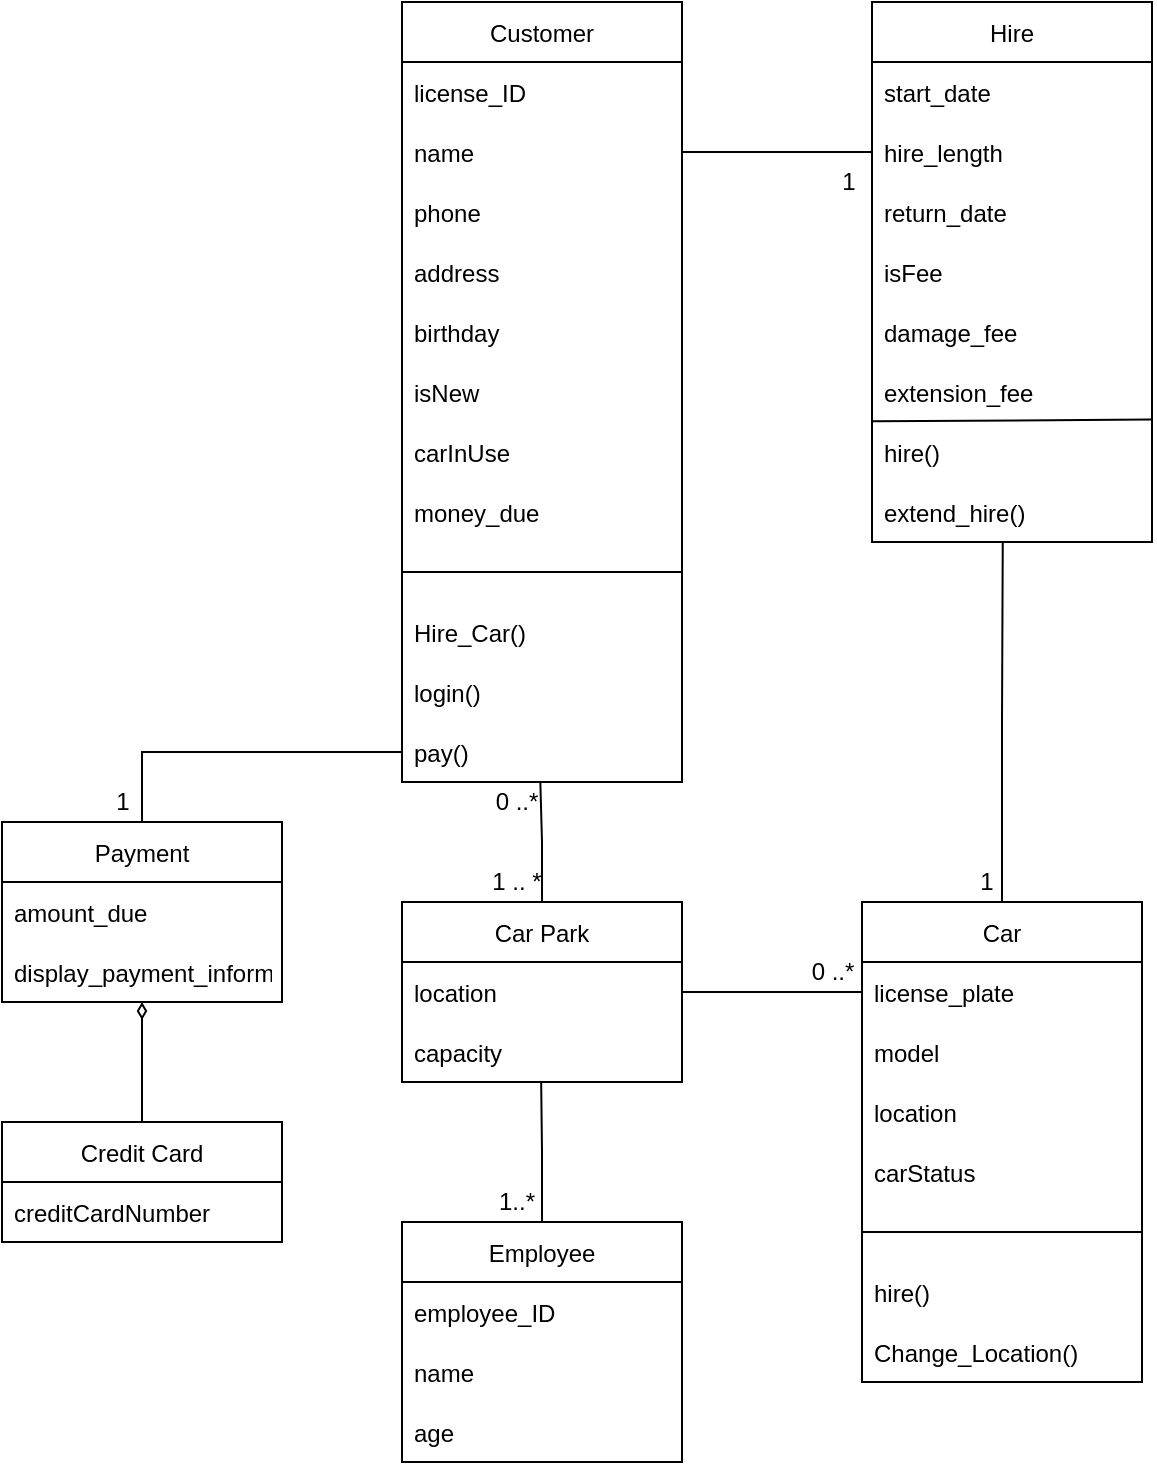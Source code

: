<mxfile version="17.5.0" type="google"><diagram id="Q9zCMjPbEm7uwgnjjk9k" name="Page-1"><mxGraphModel grid="1" page="1" gridSize="10" guides="1" tooltips="1" connect="1" arrows="1" fold="1" pageScale="1" pageWidth="850" pageHeight="1100" math="0" shadow="0"><root><mxCell id="0"/><mxCell id="1" parent="0"/><mxCell id="l8EElm-lrA3M2qKHBLBK-8" value="Customer" style="swimlane;fontStyle=0;childLayout=stackLayout;horizontal=1;startSize=30;horizontalStack=0;resizeParent=1;resizeParentMax=0;resizeLast=0;collapsible=1;marginBottom=0;" vertex="1" parent="1"><mxGeometry x="50" y="80" width="140" height="390" as="geometry"><mxRectangle x="350" y="90" width="80" height="30" as="alternateBounds"/></mxGeometry></mxCell><mxCell id="l8EElm-lrA3M2qKHBLBK-9" value="license_ID" style="text;strokeColor=none;fillColor=none;align=left;verticalAlign=middle;spacingLeft=4;spacingRight=4;overflow=hidden;points=[[0,0.5],[1,0.5]];portConstraint=eastwest;rotatable=0;" vertex="1" parent="l8EElm-lrA3M2qKHBLBK-8"><mxGeometry y="30" width="140" height="30" as="geometry"/></mxCell><mxCell id="l8EElm-lrA3M2qKHBLBK-10" value="name" style="text;strokeColor=none;fillColor=none;align=left;verticalAlign=middle;spacingLeft=4;spacingRight=4;overflow=hidden;points=[[0,0.5],[1,0.5]];portConstraint=eastwest;rotatable=0;" vertex="1" parent="l8EElm-lrA3M2qKHBLBK-8"><mxGeometry y="60" width="140" height="30" as="geometry"/></mxCell><mxCell id="l8EElm-lrA3M2qKHBLBK-11" value="phone    " style="text;strokeColor=none;fillColor=none;align=left;verticalAlign=middle;spacingLeft=4;spacingRight=4;overflow=hidden;points=[[0,0.5],[1,0.5]];portConstraint=eastwest;rotatable=0;" vertex="1" parent="l8EElm-lrA3M2qKHBLBK-8"><mxGeometry y="90" width="140" height="30" as="geometry"/></mxCell><mxCell id="l8EElm-lrA3M2qKHBLBK-24" value="address" style="text;strokeColor=none;fillColor=none;align=left;verticalAlign=middle;spacingLeft=4;spacingRight=4;overflow=hidden;points=[[0,0.5],[1,0.5]];portConstraint=eastwest;rotatable=0;" vertex="1" parent="l8EElm-lrA3M2qKHBLBK-8"><mxGeometry y="120" width="140" height="30" as="geometry"/></mxCell><mxCell id="l8EElm-lrA3M2qKHBLBK-26" value="birthday" style="text;strokeColor=none;fillColor=none;align=left;verticalAlign=middle;spacingLeft=4;spacingRight=4;overflow=hidden;points=[[0,0.5],[1,0.5]];portConstraint=eastwest;rotatable=0;" vertex="1" parent="l8EElm-lrA3M2qKHBLBK-8"><mxGeometry y="150" width="140" height="30" as="geometry"/></mxCell><mxCell id="7nH2GKRuT4sP9qlqa7S7-11" value="isNew" style="text;strokeColor=none;fillColor=none;align=left;verticalAlign=middle;spacingLeft=4;spacingRight=4;overflow=hidden;points=[[0,0.5],[1,0.5]];portConstraint=eastwest;rotatable=0;" vertex="1" parent="l8EElm-lrA3M2qKHBLBK-8"><mxGeometry y="180" width="140" height="30" as="geometry"/></mxCell><mxCell id="Rw77s3EJStv9T99P1MVM-1" value="carInUse" style="text;strokeColor=none;fillColor=none;align=left;verticalAlign=middle;spacingLeft=4;spacingRight=4;overflow=hidden;points=[[0,0.5],[1,0.5]];portConstraint=eastwest;rotatable=0;" vertex="1" parent="l8EElm-lrA3M2qKHBLBK-8"><mxGeometry y="210" width="140" height="30" as="geometry"/></mxCell><mxCell id="Rw77s3EJStv9T99P1MVM-3" value="money_due" style="text;strokeColor=none;fillColor=none;align=left;verticalAlign=middle;spacingLeft=4;spacingRight=4;overflow=hidden;points=[[0,0.5],[1,0.5]];portConstraint=eastwest;rotatable=0;" vertex="1" parent="l8EElm-lrA3M2qKHBLBK-8"><mxGeometry y="240" width="140" height="30" as="geometry"/></mxCell><mxCell id="7nH2GKRuT4sP9qlqa7S7-14" value="" style="endArrow=none;html=1;rounded=0;entryX=1;entryY=0.5;entryDx=0;entryDy=0;exitX=0;exitY=0.5;exitDx=0;exitDy=0;" edge="1" parent="l8EElm-lrA3M2qKHBLBK-8" source="7nH2GKRuT4sP9qlqa7S7-13" target="7nH2GKRuT4sP9qlqa7S7-13"><mxGeometry width="50" height="50" relative="1" as="geometry"><mxPoint y="270" as="sourcePoint"/><mxPoint x="50" y="220" as="targetPoint"/></mxGeometry></mxCell><mxCell id="7nH2GKRuT4sP9qlqa7S7-13" style="text;strokeColor=none;fillColor=none;align=left;verticalAlign=middle;spacingLeft=4;spacingRight=4;overflow=hidden;points=[[0,0.5],[1,0.5]];portConstraint=eastwest;rotatable=0;" vertex="1" parent="l8EElm-lrA3M2qKHBLBK-8"><mxGeometry y="270" width="140" height="30" as="geometry"/></mxCell><mxCell id="l8EElm-lrA3M2qKHBLBK-29" value="Hire_Car()" style="text;strokeColor=none;fillColor=none;align=left;verticalAlign=middle;spacingLeft=4;spacingRight=4;overflow=hidden;points=[[0,0.5],[1,0.5]];portConstraint=eastwest;rotatable=0;" vertex="1" parent="l8EElm-lrA3M2qKHBLBK-8"><mxGeometry y="300" width="140" height="30" as="geometry"/></mxCell><mxCell id="7nH2GKRuT4sP9qlqa7S7-15" value="login()" style="text;strokeColor=none;fillColor=none;align=left;verticalAlign=middle;spacingLeft=4;spacingRight=4;overflow=hidden;points=[[0,0.5],[1,0.5]];portConstraint=eastwest;rotatable=0;" vertex="1" parent="l8EElm-lrA3M2qKHBLBK-8"><mxGeometry y="330" width="140" height="30" as="geometry"/></mxCell><mxCell id="7nH2GKRuT4sP9qlqa7S7-29" value="pay()" style="text;strokeColor=none;fillColor=none;align=left;verticalAlign=middle;spacingLeft=4;spacingRight=4;overflow=hidden;points=[[0,0.5],[1,0.5]];portConstraint=eastwest;rotatable=0;" vertex="1" parent="l8EElm-lrA3M2qKHBLBK-8"><mxGeometry y="360" width="140" height="30" as="geometry"/></mxCell><mxCell id="l8EElm-lrA3M2qKHBLBK-12" value="Hire" style="swimlane;fontStyle=0;childLayout=stackLayout;horizontal=1;startSize=30;horizontalStack=0;resizeParent=1;resizeParentMax=0;resizeLast=0;collapsible=1;marginBottom=0;" vertex="1" parent="1"><mxGeometry x="285" y="80" width="140" height="270" as="geometry"/></mxCell><mxCell id="l8EElm-lrA3M2qKHBLBK-13" value="start_date" style="text;strokeColor=none;fillColor=none;align=left;verticalAlign=middle;spacingLeft=4;spacingRight=4;overflow=hidden;points=[[0,0.5],[1,0.5]];portConstraint=eastwest;rotatable=0;" vertex="1" parent="l8EElm-lrA3M2qKHBLBK-12"><mxGeometry y="30" width="140" height="30" as="geometry"/></mxCell><mxCell id="l8EElm-lrA3M2qKHBLBK-14" value="hire_length" style="text;strokeColor=none;fillColor=none;align=left;verticalAlign=middle;spacingLeft=4;spacingRight=4;overflow=hidden;points=[[0,0.5],[1,0.5]];portConstraint=eastwest;rotatable=0;" vertex="1" parent="l8EElm-lrA3M2qKHBLBK-12"><mxGeometry y="60" width="140" height="30" as="geometry"/></mxCell><mxCell id="l8EElm-lrA3M2qKHBLBK-15" value="return_date" style="text;strokeColor=none;fillColor=none;align=left;verticalAlign=middle;spacingLeft=4;spacingRight=4;overflow=hidden;points=[[0,0.5],[1,0.5]];portConstraint=eastwest;rotatable=0;" vertex="1" parent="l8EElm-lrA3M2qKHBLBK-12"><mxGeometry y="90" width="140" height="30" as="geometry"/></mxCell><mxCell id="l8EElm-lrA3M2qKHBLBK-37" value="isFee" style="text;strokeColor=none;fillColor=none;align=left;verticalAlign=middle;spacingLeft=4;spacingRight=4;overflow=hidden;points=[[0,0.5],[1,0.5]];portConstraint=eastwest;rotatable=0;" vertex="1" parent="l8EElm-lrA3M2qKHBLBK-12"><mxGeometry y="120" width="140" height="30" as="geometry"/></mxCell><mxCell id="l8EElm-lrA3M2qKHBLBK-38" value="damage_fee" style="text;strokeColor=none;fillColor=none;align=left;verticalAlign=middle;spacingLeft=4;spacingRight=4;overflow=hidden;points=[[0,0.5],[1,0.5]];portConstraint=eastwest;rotatable=0;" vertex="1" parent="l8EElm-lrA3M2qKHBLBK-12"><mxGeometry y="150" width="140" height="30" as="geometry"/></mxCell><mxCell id="l8EElm-lrA3M2qKHBLBK-68" value="extension_fee" style="text;strokeColor=none;fillColor=none;align=left;verticalAlign=middle;spacingLeft=4;spacingRight=4;overflow=hidden;points=[[0,0.5],[1,0.5]];portConstraint=eastwest;rotatable=0;" vertex="1" parent="l8EElm-lrA3M2qKHBLBK-12"><mxGeometry y="180" width="140" height="30" as="geometry"/></mxCell><mxCell id="l8EElm-lrA3M2qKHBLBK-39" value="hire()" style="text;strokeColor=none;fillColor=none;align=left;verticalAlign=middle;spacingLeft=4;spacingRight=4;overflow=hidden;points=[[0,0.5],[1,0.5]];portConstraint=eastwest;rotatable=0;" vertex="1" parent="l8EElm-lrA3M2qKHBLBK-12"><mxGeometry y="210" width="140" height="30" as="geometry"/></mxCell><mxCell id="7nH2GKRuT4sP9qlqa7S7-16" value="extend_hire()" style="text;strokeColor=none;fillColor=none;align=left;verticalAlign=middle;spacingLeft=4;spacingRight=4;overflow=hidden;points=[[0,0.5],[1,0.5]];portConstraint=eastwest;rotatable=0;" vertex="1" parent="l8EElm-lrA3M2qKHBLBK-12"><mxGeometry y="240" width="140" height="30" as="geometry"/></mxCell><mxCell id="l8EElm-lrA3M2qKHBLBK-69" value="" style="endArrow=none;html=1;rounded=0;entryX=0.997;entryY=-0.04;entryDx=0;entryDy=0;entryPerimeter=0;exitX=0.003;exitY=-0.013;exitDx=0;exitDy=0;exitPerimeter=0;" edge="1" parent="l8EElm-lrA3M2qKHBLBK-12" source="l8EElm-lrA3M2qKHBLBK-39" target="l8EElm-lrA3M2qKHBLBK-39"><mxGeometry width="50" height="50" relative="1" as="geometry"><mxPoint x="-20" y="20" as="sourcePoint"/><mxPoint x="30" y="-30" as="targetPoint"/></mxGeometry></mxCell><mxCell id="7nH2GKRuT4sP9qlqa7S7-23" style="edgeStyle=orthogonalEdgeStyle;rounded=0;orthogonalLoop=1;jettySize=auto;html=1;exitX=0.5;exitY=0;exitDx=0;exitDy=0;entryX=0.467;entryY=0.993;entryDx=0;entryDy=0;entryPerimeter=0;endArrow=none;endFill=0;" edge="1" parent="1" source="l8EElm-lrA3M2qKHBLBK-16" target="7nH2GKRuT4sP9qlqa7S7-16"><mxGeometry relative="1" as="geometry"/></mxCell><mxCell id="l8EElm-lrA3M2qKHBLBK-16" value="Car" style="swimlane;fontStyle=0;childLayout=stackLayout;horizontal=1;startSize=30;horizontalStack=0;resizeParent=1;resizeParentMax=0;resizeLast=0;collapsible=1;marginBottom=0;" vertex="1" parent="1"><mxGeometry x="280" y="530" width="140" height="240" as="geometry"/></mxCell><mxCell id="l8EElm-lrA3M2qKHBLBK-17" value="license_plate" style="text;strokeColor=none;fillColor=none;align=left;verticalAlign=middle;spacingLeft=4;spacingRight=4;overflow=hidden;points=[[0,0.5],[1,0.5]];portConstraint=eastwest;rotatable=0;" vertex="1" parent="l8EElm-lrA3M2qKHBLBK-16"><mxGeometry y="30" width="140" height="30" as="geometry"/></mxCell><mxCell id="l8EElm-lrA3M2qKHBLBK-18" value="model" style="text;strokeColor=none;fillColor=none;align=left;verticalAlign=middle;spacingLeft=4;spacingRight=4;overflow=hidden;points=[[0,0.5],[1,0.5]];portConstraint=eastwest;rotatable=0;" vertex="1" parent="l8EElm-lrA3M2qKHBLBK-16"><mxGeometry y="60" width="140" height="30" as="geometry"/></mxCell><mxCell id="l8EElm-lrA3M2qKHBLBK-31" value="location" style="text;strokeColor=none;fillColor=none;align=left;verticalAlign=middle;spacingLeft=4;spacingRight=4;overflow=hidden;points=[[0,0.5],[1,0.5]];portConstraint=eastwest;rotatable=0;" vertex="1" parent="l8EElm-lrA3M2qKHBLBK-16"><mxGeometry y="90" width="140" height="30" as="geometry"/></mxCell><mxCell id="7nH2GKRuT4sP9qlqa7S7-34" value="carStatus" style="text;strokeColor=none;fillColor=none;align=left;verticalAlign=middle;spacingLeft=4;spacingRight=4;overflow=hidden;points=[[0,0.5],[1,0.5]];portConstraint=eastwest;rotatable=0;" vertex="1" parent="l8EElm-lrA3M2qKHBLBK-16"><mxGeometry y="120" width="140" height="30" as="geometry"/></mxCell><mxCell id="7nH2GKRuT4sP9qlqa7S7-31" style="text;strokeColor=none;fillColor=none;align=left;verticalAlign=middle;spacingLeft=4;spacingRight=4;overflow=hidden;points=[[0,0.5],[1,0.5]];portConstraint=eastwest;rotatable=0;" vertex="1" parent="l8EElm-lrA3M2qKHBLBK-16"><mxGeometry y="150" width="140" height="30" as="geometry"/></mxCell><mxCell id="l8EElm-lrA3M2qKHBLBK-32" value="hire()" style="text;strokeColor=none;fillColor=none;align=left;verticalAlign=middle;spacingLeft=4;spacingRight=4;overflow=hidden;points=[[0,0.5],[1,0.5]];portConstraint=eastwest;rotatable=0;" vertex="1" parent="l8EElm-lrA3M2qKHBLBK-16"><mxGeometry y="180" width="140" height="30" as="geometry"/></mxCell><mxCell id="Rw77s3EJStv9T99P1MVM-6" value="Change_Location()" style="text;strokeColor=none;fillColor=none;align=left;verticalAlign=middle;spacingLeft=4;spacingRight=4;overflow=hidden;points=[[0,0.5],[1,0.5]];portConstraint=eastwest;rotatable=0;" vertex="1" parent="l8EElm-lrA3M2qKHBLBK-16"><mxGeometry y="210" width="140" height="30" as="geometry"/></mxCell><mxCell id="l8EElm-lrA3M2qKHBLBK-36" value="" style="endArrow=none;html=1;rounded=0;exitX=0;exitY=0.5;exitDx=0;exitDy=0;entryX=1;entryY=0.5;entryDx=0;entryDy=0;" edge="1" parent="l8EElm-lrA3M2qKHBLBK-16" source="7nH2GKRuT4sP9qlqa7S7-31" target="7nH2GKRuT4sP9qlqa7S7-31"><mxGeometry width="50" height="50" relative="1" as="geometry"><mxPoint y="120" as="sourcePoint"/><mxPoint x="130" y="168" as="targetPoint"/></mxGeometry></mxCell><mxCell id="7nH2GKRuT4sP9qlqa7S7-30" style="edgeStyle=orthogonalEdgeStyle;rounded=0;orthogonalLoop=1;jettySize=auto;html=1;exitX=0.5;exitY=0;exitDx=0;exitDy=0;entryX=0;entryY=0.5;entryDx=0;entryDy=0;endArrow=none;endFill=0;" edge="1" parent="1" source="l8EElm-lrA3M2qKHBLBK-20" target="7nH2GKRuT4sP9qlqa7S7-29"><mxGeometry relative="1" as="geometry"/></mxCell><mxCell id="l8EElm-lrA3M2qKHBLBK-20" value="Payment" style="swimlane;fontStyle=0;childLayout=stackLayout;horizontal=1;startSize=30;horizontalStack=0;resizeParent=1;resizeParentMax=0;resizeLast=0;collapsible=1;marginBottom=0;" vertex="1" parent="1"><mxGeometry x="-150" y="490" width="140" height="90" as="geometry"/></mxCell><mxCell id="l8EElm-lrA3M2qKHBLBK-21" value="amount_due" style="text;strokeColor=none;fillColor=none;align=left;verticalAlign=middle;spacingLeft=4;spacingRight=4;overflow=hidden;points=[[0,0.5],[1,0.5]];portConstraint=eastwest;rotatable=0;" vertex="1" parent="l8EElm-lrA3M2qKHBLBK-20"><mxGeometry y="30" width="140" height="30" as="geometry"/></mxCell><mxCell id="Rw77s3EJStv9T99P1MVM-10" value="display_payment_information()" style="text;strokeColor=none;fillColor=none;align=left;verticalAlign=middle;spacingLeft=4;spacingRight=4;overflow=hidden;points=[[0,0.5],[1,0.5]];portConstraint=eastwest;rotatable=0;" vertex="1" parent="l8EElm-lrA3M2qKHBLBK-20"><mxGeometry y="60" width="140" height="30" as="geometry"/></mxCell><mxCell id="Rw77s3EJStv9T99P1MVM-14" style="edgeStyle=orthogonalEdgeStyle;rounded=0;orthogonalLoop=1;jettySize=auto;html=1;exitX=0.5;exitY=0;exitDx=0;exitDy=0;entryX=0.494;entryY=0.992;entryDx=0;entryDy=0;entryPerimeter=0;endArrow=none;endFill=0;" edge="1" parent="1" source="l8EElm-lrA3M2qKHBLBK-48" target="7nH2GKRuT4sP9qlqa7S7-29"><mxGeometry relative="1" as="geometry"/></mxCell><mxCell id="l8EElm-lrA3M2qKHBLBK-48" value="Car Park" style="swimlane;fontStyle=0;childLayout=stackLayout;horizontal=1;startSize=30;horizontalStack=0;resizeParent=1;resizeParentMax=0;resizeLast=0;collapsible=1;marginBottom=0;" vertex="1" parent="1"><mxGeometry x="50" y="530" width="140" height="90" as="geometry"/></mxCell><mxCell id="l8EElm-lrA3M2qKHBLBK-49" value="location" style="text;strokeColor=none;fillColor=none;align=left;verticalAlign=middle;spacingLeft=4;spacingRight=4;overflow=hidden;points=[[0,0.5],[1,0.5]];portConstraint=eastwest;rotatable=0;" vertex="1" parent="l8EElm-lrA3M2qKHBLBK-48"><mxGeometry y="30" width="140" height="30" as="geometry"/></mxCell><mxCell id="Rw77s3EJStv9T99P1MVM-12" value="capacity" style="text;strokeColor=none;fillColor=none;align=left;verticalAlign=middle;spacingLeft=4;spacingRight=4;overflow=hidden;points=[[0,0.5],[1,0.5]];portConstraint=eastwest;rotatable=0;" vertex="1" parent="l8EElm-lrA3M2qKHBLBK-48"><mxGeometry y="60" width="140" height="30" as="geometry"/></mxCell><mxCell id="Rw77s3EJStv9T99P1MVM-13" style="edgeStyle=orthogonalEdgeStyle;rounded=0;orthogonalLoop=1;jettySize=auto;html=1;exitX=0.5;exitY=0;exitDx=0;exitDy=0;entryX=0.497;entryY=1;entryDx=0;entryDy=0;entryPerimeter=0;endArrow=none;endFill=0;" edge="1" parent="1" source="l8EElm-lrA3M2qKHBLBK-56" target="Rw77s3EJStv9T99P1MVM-12"><mxGeometry relative="1" as="geometry"/></mxCell><mxCell id="l8EElm-lrA3M2qKHBLBK-56" value="Employee" style="swimlane;fontStyle=0;childLayout=stackLayout;horizontal=1;startSize=30;horizontalStack=0;resizeParent=1;resizeParentMax=0;resizeLast=0;collapsible=1;marginBottom=0;" vertex="1" parent="1"><mxGeometry x="50" y="690" width="140" height="120" as="geometry"/></mxCell><mxCell id="l8EElm-lrA3M2qKHBLBK-57" value="employee_ID" style="text;strokeColor=none;fillColor=none;align=left;verticalAlign=middle;spacingLeft=4;spacingRight=4;overflow=hidden;points=[[0,0.5],[1,0.5]];portConstraint=eastwest;rotatable=0;" vertex="1" parent="l8EElm-lrA3M2qKHBLBK-56"><mxGeometry y="30" width="140" height="30" as="geometry"/></mxCell><mxCell id="l8EElm-lrA3M2qKHBLBK-58" value="name" style="text;strokeColor=none;fillColor=none;align=left;verticalAlign=middle;spacingLeft=4;spacingRight=4;overflow=hidden;points=[[0,0.5],[1,0.5]];portConstraint=eastwest;rotatable=0;" vertex="1" parent="l8EElm-lrA3M2qKHBLBK-56"><mxGeometry y="60" width="140" height="30" as="geometry"/></mxCell><mxCell id="Rw77s3EJStv9T99P1MVM-5" value="age" style="text;strokeColor=none;fillColor=none;align=left;verticalAlign=middle;spacingLeft=4;spacingRight=4;overflow=hidden;points=[[0,0.5],[1,0.5]];portConstraint=eastwest;rotatable=0;" vertex="1" parent="l8EElm-lrA3M2qKHBLBK-56"><mxGeometry y="90" width="140" height="30" as="geometry"/></mxCell><mxCell id="7nH2GKRuT4sP9qlqa7S7-18" value="0 ..*" style="text;html=1;align=center;verticalAlign=middle;resizable=0;points=[];autosize=1;strokeColor=none;fillColor=none;" vertex="1" parent="1"><mxGeometry x="87" y="470" width="40" height="20" as="geometry"/></mxCell><mxCell id="7nH2GKRuT4sP9qlqa7S7-20" value="1" style="text;html=1;align=center;verticalAlign=middle;resizable=0;points=[];autosize=1;strokeColor=none;fillColor=none;" vertex="1" parent="1"><mxGeometry x="263" y="160" width="20" height="20" as="geometry"/></mxCell><mxCell id="7nH2GKRuT4sP9qlqa7S7-22" style="edgeStyle=orthogonalEdgeStyle;rounded=0;orthogonalLoop=1;jettySize=auto;html=1;exitX=1;exitY=0.5;exitDx=0;exitDy=0;entryX=0;entryY=0.5;entryDx=0;entryDy=0;endArrow=none;endFill=0;" edge="1" parent="1" source="l8EElm-lrA3M2qKHBLBK-10" target="l8EElm-lrA3M2qKHBLBK-14"><mxGeometry relative="1" as="geometry"/></mxCell><mxCell id="7nH2GKRuT4sP9qlqa7S7-25" value="1" style="text;html=1;align=center;verticalAlign=middle;resizable=0;points=[];autosize=1;strokeColor=none;fillColor=none;" vertex="1" parent="1"><mxGeometry x="-100" y="470" width="20" height="20" as="geometry"/></mxCell><mxCell id="7nH2GKRuT4sP9qlqa7S7-26" value="0 ..*" style="text;html=1;align=center;verticalAlign=middle;resizable=0;points=[];autosize=1;strokeColor=none;fillColor=none;" vertex="1" parent="1"><mxGeometry x="245" y="555" width="40" height="20" as="geometry"/></mxCell><mxCell id="7nH2GKRuT4sP9qlqa7S7-27" style="edgeStyle=orthogonalEdgeStyle;rounded=0;orthogonalLoop=1;jettySize=auto;html=1;exitX=1;exitY=0.5;exitDx=0;exitDy=0;entryX=0;entryY=0.5;entryDx=0;entryDy=0;endArrow=none;endFill=0;" edge="1" parent="1" source="l8EElm-lrA3M2qKHBLBK-49" target="l8EElm-lrA3M2qKHBLBK-17"><mxGeometry relative="1" as="geometry"/></mxCell><mxCell id="7nH2GKRuT4sP9qlqa7S7-28" value="1" style="text;html=1;align=center;verticalAlign=middle;resizable=0;points=[];autosize=1;strokeColor=none;fillColor=none;" vertex="1" parent="1"><mxGeometry x="332" y="510" width="20" height="20" as="geometry"/></mxCell><mxCell id="7nH2GKRuT4sP9qlqa7S7-40" style="edgeStyle=orthogonalEdgeStyle;rounded=0;orthogonalLoop=1;jettySize=auto;html=1;exitX=0.5;exitY=0;exitDx=0;exitDy=0;endArrow=diamondThin;endFill=0;" edge="1" parent="1" source="7nH2GKRuT4sP9qlqa7S7-36"><mxGeometry relative="1" as="geometry"><mxPoint x="-80" y="580" as="targetPoint"/></mxGeometry></mxCell><mxCell id="7nH2GKRuT4sP9qlqa7S7-36" value="Credit Card" style="swimlane;fontStyle=0;childLayout=stackLayout;horizontal=1;startSize=30;horizontalStack=0;resizeParent=1;resizeParentMax=0;resizeLast=0;collapsible=1;marginBottom=0;" vertex="1" parent="1"><mxGeometry x="-150" y="640" width="140" height="60" as="geometry"/></mxCell><mxCell id="7nH2GKRuT4sP9qlqa7S7-37" value="creditCardNumber" style="text;strokeColor=none;fillColor=none;align=left;verticalAlign=middle;spacingLeft=4;spacingRight=4;overflow=hidden;points=[[0,0.5],[1,0.5]];portConstraint=eastwest;rotatable=0;" vertex="1" parent="7nH2GKRuT4sP9qlqa7S7-36"><mxGeometry y="30" width="140" height="30" as="geometry"/></mxCell><mxCell id="Rw77s3EJStv9T99P1MVM-15" value="1 .. *" style="text;html=1;align=center;verticalAlign=middle;resizable=0;points=[];autosize=1;strokeColor=none;fillColor=none;" vertex="1" parent="1"><mxGeometry x="87" y="510" width="40" height="20" as="geometry"/></mxCell><mxCell id="Rw77s3EJStv9T99P1MVM-16" value="1..*" style="text;html=1;align=center;verticalAlign=middle;resizable=0;points=[];autosize=1;strokeColor=none;fillColor=none;" vertex="1" parent="1"><mxGeometry x="92" y="670" width="30" height="20" as="geometry"/></mxCell></root></mxGraphModel></diagram></mxfile>